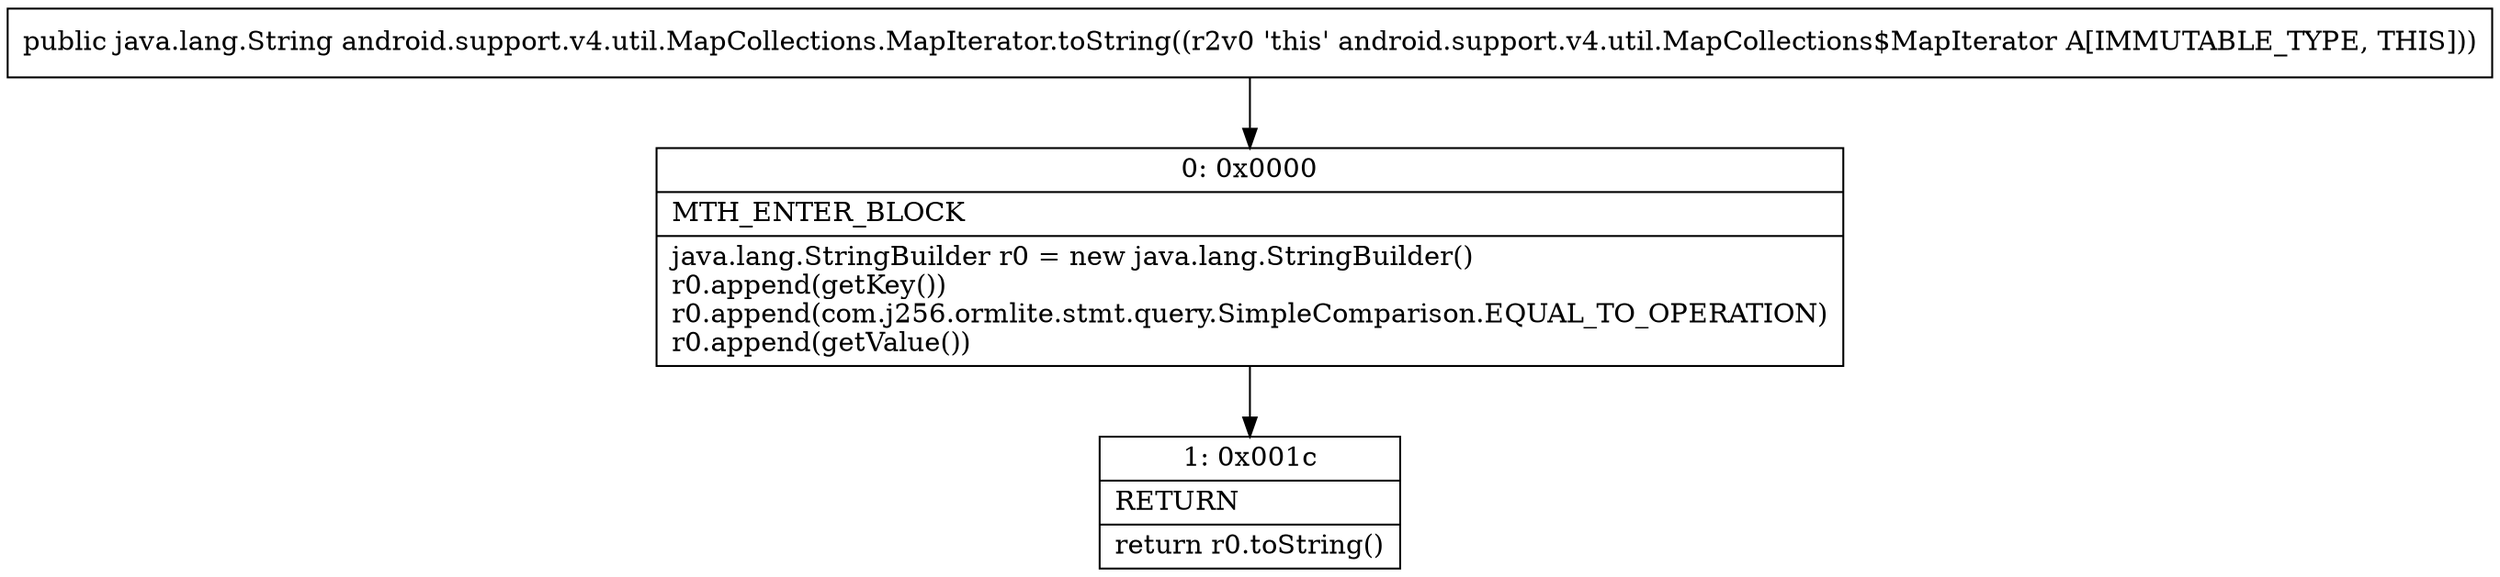 digraph "CFG forandroid.support.v4.util.MapCollections.MapIterator.toString()Ljava\/lang\/String;" {
Node_0 [shape=record,label="{0\:\ 0x0000|MTH_ENTER_BLOCK\l|java.lang.StringBuilder r0 = new java.lang.StringBuilder()\lr0.append(getKey())\lr0.append(com.j256.ormlite.stmt.query.SimpleComparison.EQUAL_TO_OPERATION)\lr0.append(getValue())\l}"];
Node_1 [shape=record,label="{1\:\ 0x001c|RETURN\l|return r0.toString()\l}"];
MethodNode[shape=record,label="{public java.lang.String android.support.v4.util.MapCollections.MapIterator.toString((r2v0 'this' android.support.v4.util.MapCollections$MapIterator A[IMMUTABLE_TYPE, THIS])) }"];
MethodNode -> Node_0;
Node_0 -> Node_1;
}

